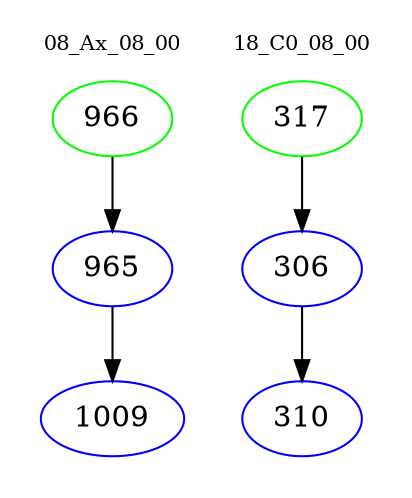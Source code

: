 digraph{
subgraph cluster_0 {
color = white
label = "08_Ax_08_00";
fontsize=10;
T0_966 [label="966", color="green"]
T0_966 -> T0_965 [color="black"]
T0_965 [label="965", color="blue"]
T0_965 -> T0_1009 [color="black"]
T0_1009 [label="1009", color="blue"]
}
subgraph cluster_1 {
color = white
label = "18_C0_08_00";
fontsize=10;
T1_317 [label="317", color="green"]
T1_317 -> T1_306 [color="black"]
T1_306 [label="306", color="blue"]
T1_306 -> T1_310 [color="black"]
T1_310 [label="310", color="blue"]
}
}
